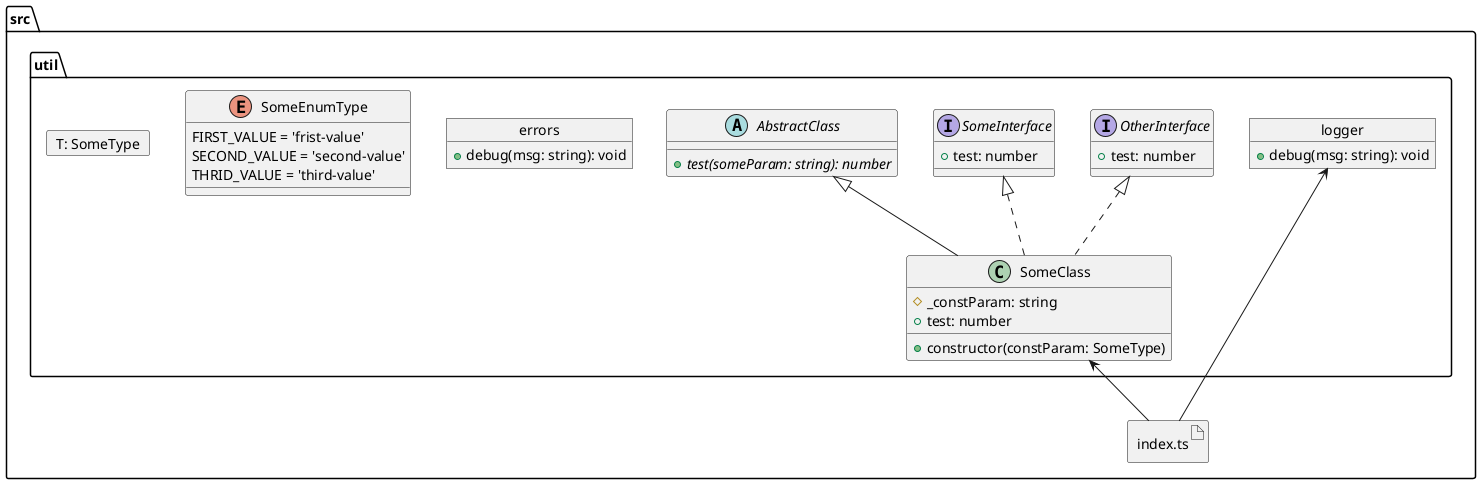 @startuml
    folder "src" as src_b874d07 {
      artifact "index.ts" as index_ts_e4daf83f {
      }
      folder "util" as util_28bcbc6c {
        abstract "AbstractClass" as abstract_class_48ddc9a9 {
          + {abstract} test(someParam: string): number
        }
        object "errors" as errors_90641da1 {
          + debug(msg: string): void
        }
        object "logger" as logger_d1ee5f1e {
          + debug(msg: string): void
        }
        interface "OtherInterface" as other_interface_9bbef566 {
          + test: number
        }
        card "T: SomeType" as some_type_3e48ea5d {
        }
        class "SomeClass" as some_class_3e48ea5d {
          # _constParam: string
          + constructor(constParam: SomeType)
          + test: number
        }
        enum "SomeEnumType" as some_enum_type_688a0b15 {
          FIRST_VALUE = 'frist-value'
          SECOND_VALUE = 'second-value'
          THRID_VALUE = 'third-value'
        }
        interface "SomeInterface" as some_interface_7947f676 {
          + test: number
        }
      }
    }
  index_ts_e4daf83f -up-> some_class_3e48ea5d
  index_ts_e4daf83f -up-> logger_d1ee5f1e
  some_class_3e48ea5d -up-|> abstract_class_48ddc9a9
  some_class_3e48ea5d .up.|> some_interface_7947f676
  some_class_3e48ea5d .up.|> other_interface_9bbef566
@enduml